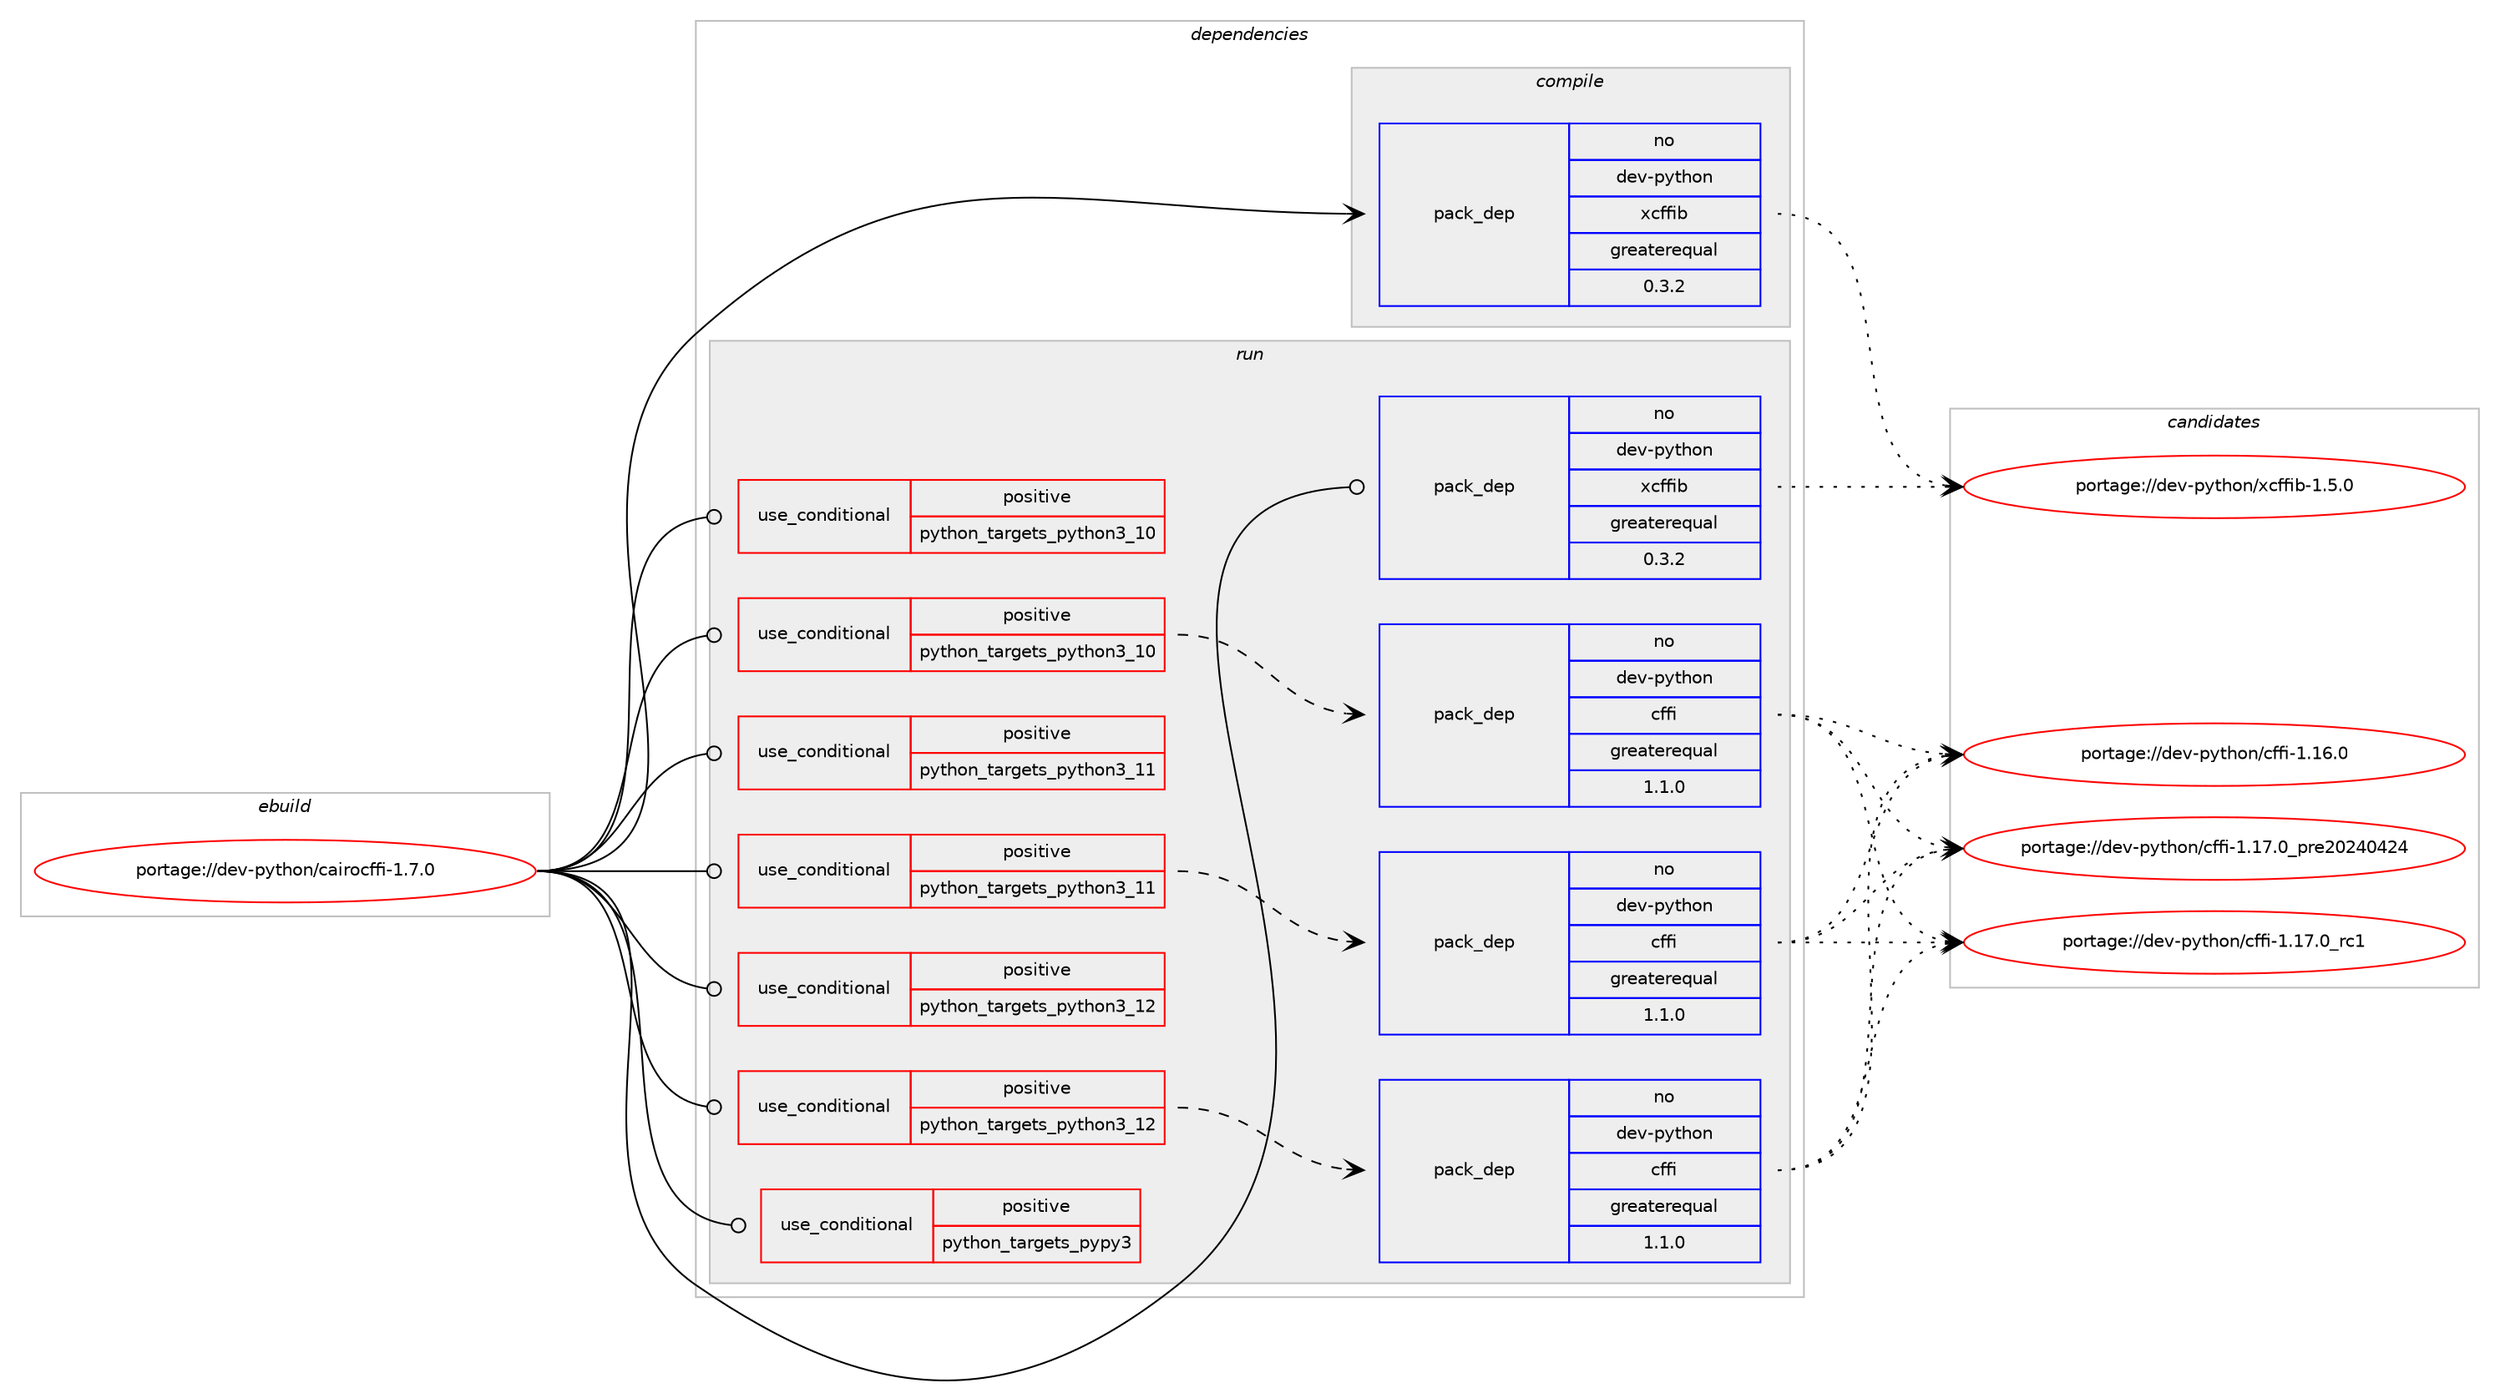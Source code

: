 digraph prolog {

# *************
# Graph options
# *************

newrank=true;
concentrate=true;
compound=true;
graph [rankdir=LR,fontname=Helvetica,fontsize=10,ranksep=1.5];#, ranksep=2.5, nodesep=0.2];
edge  [arrowhead=vee];
node  [fontname=Helvetica,fontsize=10];

# **********
# The ebuild
# **********

subgraph cluster_leftcol {
color=gray;
rank=same;
label=<<i>ebuild</i>>;
id [label="portage://dev-python/cairocffi-1.7.0", color=red, width=4, href="../dev-python/cairocffi-1.7.0.svg"];
}

# ****************
# The dependencies
# ****************

subgraph cluster_midcol {
color=gray;
label=<<i>dependencies</i>>;
subgraph cluster_compile {
fillcolor="#eeeeee";
style=filled;
label=<<i>compile</i>>;
subgraph pack40095 {
dependency71899 [label=<<TABLE BORDER="0" CELLBORDER="1" CELLSPACING="0" CELLPADDING="4" WIDTH="220"><TR><TD ROWSPAN="6" CELLPADDING="30">pack_dep</TD></TR><TR><TD WIDTH="110">no</TD></TR><TR><TD>dev-python</TD></TR><TR><TD>xcffib</TD></TR><TR><TD>greaterequal</TD></TR><TR><TD>0.3.2</TD></TR></TABLE>>, shape=none, color=blue];
}
id:e -> dependency71899:w [weight=20,style="solid",arrowhead="vee"];
# *** BEGIN UNKNOWN DEPENDENCY TYPE (TODO) ***
# id -> package_dependency(portage://dev-python/cairocffi-1.7.0,install,no,x11-libs,cairo,none,[,,],[slot(0),equal],[use(enable(X),none),use(enable(xcb),positive)])
# *** END UNKNOWN DEPENDENCY TYPE (TODO) ***

# *** BEGIN UNKNOWN DEPENDENCY TYPE (TODO) ***
# id -> package_dependency(portage://dev-python/cairocffi-1.7.0,install,no,x11-libs,gdk-pixbuf,none,[,,],[],[use(enable(jpeg),none)])
# *** END UNKNOWN DEPENDENCY TYPE (TODO) ***

}
subgraph cluster_compileandrun {
fillcolor="#eeeeee";
style=filled;
label=<<i>compile and run</i>>;
}
subgraph cluster_run {
fillcolor="#eeeeee";
style=filled;
label=<<i>run</i>>;
subgraph cond30592 {
dependency71900 [label=<<TABLE BORDER="0" CELLBORDER="1" CELLSPACING="0" CELLPADDING="4"><TR><TD ROWSPAN="3" CELLPADDING="10">use_conditional</TD></TR><TR><TD>positive</TD></TR><TR><TD>python_targets_pypy3</TD></TR></TABLE>>, shape=none, color=red];
# *** BEGIN UNKNOWN DEPENDENCY TYPE (TODO) ***
# dependency71900 -> package_dependency(portage://dev-python/cairocffi-1.7.0,run,no,dev-python,pypy3,none,[,,],any_same_slot,[])
# *** END UNKNOWN DEPENDENCY TYPE (TODO) ***

}
id:e -> dependency71900:w [weight=20,style="solid",arrowhead="odot"];
subgraph cond30593 {
dependency71901 [label=<<TABLE BORDER="0" CELLBORDER="1" CELLSPACING="0" CELLPADDING="4"><TR><TD ROWSPAN="3" CELLPADDING="10">use_conditional</TD></TR><TR><TD>positive</TD></TR><TR><TD>python_targets_python3_10</TD></TR></TABLE>>, shape=none, color=red];
# *** BEGIN UNKNOWN DEPENDENCY TYPE (TODO) ***
# dependency71901 -> package_dependency(portage://dev-python/cairocffi-1.7.0,run,no,dev-lang,python,none,[,,],[slot(3.10)],[])
# *** END UNKNOWN DEPENDENCY TYPE (TODO) ***

}
id:e -> dependency71901:w [weight=20,style="solid",arrowhead="odot"];
subgraph cond30594 {
dependency71902 [label=<<TABLE BORDER="0" CELLBORDER="1" CELLSPACING="0" CELLPADDING="4"><TR><TD ROWSPAN="3" CELLPADDING="10">use_conditional</TD></TR><TR><TD>positive</TD></TR><TR><TD>python_targets_python3_10</TD></TR></TABLE>>, shape=none, color=red];
subgraph pack40096 {
dependency71903 [label=<<TABLE BORDER="0" CELLBORDER="1" CELLSPACING="0" CELLPADDING="4" WIDTH="220"><TR><TD ROWSPAN="6" CELLPADDING="30">pack_dep</TD></TR><TR><TD WIDTH="110">no</TD></TR><TR><TD>dev-python</TD></TR><TR><TD>cffi</TD></TR><TR><TD>greaterequal</TD></TR><TR><TD>1.1.0</TD></TR></TABLE>>, shape=none, color=blue];
}
dependency71902:e -> dependency71903:w [weight=20,style="dashed",arrowhead="vee"];
}
id:e -> dependency71902:w [weight=20,style="solid",arrowhead="odot"];
subgraph cond30595 {
dependency71904 [label=<<TABLE BORDER="0" CELLBORDER="1" CELLSPACING="0" CELLPADDING="4"><TR><TD ROWSPAN="3" CELLPADDING="10">use_conditional</TD></TR><TR><TD>positive</TD></TR><TR><TD>python_targets_python3_11</TD></TR></TABLE>>, shape=none, color=red];
# *** BEGIN UNKNOWN DEPENDENCY TYPE (TODO) ***
# dependency71904 -> package_dependency(portage://dev-python/cairocffi-1.7.0,run,no,dev-lang,python,none,[,,],[slot(3.11)],[])
# *** END UNKNOWN DEPENDENCY TYPE (TODO) ***

}
id:e -> dependency71904:w [weight=20,style="solid",arrowhead="odot"];
subgraph cond30596 {
dependency71905 [label=<<TABLE BORDER="0" CELLBORDER="1" CELLSPACING="0" CELLPADDING="4"><TR><TD ROWSPAN="3" CELLPADDING="10">use_conditional</TD></TR><TR><TD>positive</TD></TR><TR><TD>python_targets_python3_11</TD></TR></TABLE>>, shape=none, color=red];
subgraph pack40097 {
dependency71906 [label=<<TABLE BORDER="0" CELLBORDER="1" CELLSPACING="0" CELLPADDING="4" WIDTH="220"><TR><TD ROWSPAN="6" CELLPADDING="30">pack_dep</TD></TR><TR><TD WIDTH="110">no</TD></TR><TR><TD>dev-python</TD></TR><TR><TD>cffi</TD></TR><TR><TD>greaterequal</TD></TR><TR><TD>1.1.0</TD></TR></TABLE>>, shape=none, color=blue];
}
dependency71905:e -> dependency71906:w [weight=20,style="dashed",arrowhead="vee"];
}
id:e -> dependency71905:w [weight=20,style="solid",arrowhead="odot"];
subgraph cond30597 {
dependency71907 [label=<<TABLE BORDER="0" CELLBORDER="1" CELLSPACING="0" CELLPADDING="4"><TR><TD ROWSPAN="3" CELLPADDING="10">use_conditional</TD></TR><TR><TD>positive</TD></TR><TR><TD>python_targets_python3_12</TD></TR></TABLE>>, shape=none, color=red];
# *** BEGIN UNKNOWN DEPENDENCY TYPE (TODO) ***
# dependency71907 -> package_dependency(portage://dev-python/cairocffi-1.7.0,run,no,dev-lang,python,none,[,,],[slot(3.12)],[])
# *** END UNKNOWN DEPENDENCY TYPE (TODO) ***

}
id:e -> dependency71907:w [weight=20,style="solid",arrowhead="odot"];
subgraph cond30598 {
dependency71908 [label=<<TABLE BORDER="0" CELLBORDER="1" CELLSPACING="0" CELLPADDING="4"><TR><TD ROWSPAN="3" CELLPADDING="10">use_conditional</TD></TR><TR><TD>positive</TD></TR><TR><TD>python_targets_python3_12</TD></TR></TABLE>>, shape=none, color=red];
subgraph pack40098 {
dependency71909 [label=<<TABLE BORDER="0" CELLBORDER="1" CELLSPACING="0" CELLPADDING="4" WIDTH="220"><TR><TD ROWSPAN="6" CELLPADDING="30">pack_dep</TD></TR><TR><TD WIDTH="110">no</TD></TR><TR><TD>dev-python</TD></TR><TR><TD>cffi</TD></TR><TR><TD>greaterequal</TD></TR><TR><TD>1.1.0</TD></TR></TABLE>>, shape=none, color=blue];
}
dependency71908:e -> dependency71909:w [weight=20,style="dashed",arrowhead="vee"];
}
id:e -> dependency71908:w [weight=20,style="solid",arrowhead="odot"];
subgraph pack40099 {
dependency71910 [label=<<TABLE BORDER="0" CELLBORDER="1" CELLSPACING="0" CELLPADDING="4" WIDTH="220"><TR><TD ROWSPAN="6" CELLPADDING="30">pack_dep</TD></TR><TR><TD WIDTH="110">no</TD></TR><TR><TD>dev-python</TD></TR><TR><TD>xcffib</TD></TR><TR><TD>greaterequal</TD></TR><TR><TD>0.3.2</TD></TR></TABLE>>, shape=none, color=blue];
}
id:e -> dependency71910:w [weight=20,style="solid",arrowhead="odot"];
# *** BEGIN UNKNOWN DEPENDENCY TYPE (TODO) ***
# id -> package_dependency(portage://dev-python/cairocffi-1.7.0,run,no,x11-libs,cairo,none,[,,],[slot(0),equal],[use(enable(X),none),use(enable(xcb),positive)])
# *** END UNKNOWN DEPENDENCY TYPE (TODO) ***

# *** BEGIN UNKNOWN DEPENDENCY TYPE (TODO) ***
# id -> package_dependency(portage://dev-python/cairocffi-1.7.0,run,no,x11-libs,gdk-pixbuf,none,[,,],[],[use(enable(jpeg),none)])
# *** END UNKNOWN DEPENDENCY TYPE (TODO) ***

}
}

# **************
# The candidates
# **************

subgraph cluster_choices {
rank=same;
color=gray;
label=<<i>candidates</i>>;

subgraph choice40095 {
color=black;
nodesep=1;
choice10010111845112121116104111110471209910210210598454946534648 [label="portage://dev-python/xcffib-1.5.0", color=red, width=4,href="../dev-python/xcffib-1.5.0.svg"];
dependency71899:e -> choice10010111845112121116104111110471209910210210598454946534648:w [style=dotted,weight="100"];
}
subgraph choice40096 {
color=black;
nodesep=1;
choice10010111845112121116104111110479910210210545494649544648 [label="portage://dev-python/cffi-1.16.0", color=red, width=4,href="../dev-python/cffi-1.16.0.svg"];
choice10010111845112121116104111110479910210210545494649554648951121141015048505248525052 [label="portage://dev-python/cffi-1.17.0_pre20240424", color=red, width=4,href="../dev-python/cffi-1.17.0_pre20240424.svg"];
choice10010111845112121116104111110479910210210545494649554648951149949 [label="portage://dev-python/cffi-1.17.0_rc1", color=red, width=4,href="../dev-python/cffi-1.17.0_rc1.svg"];
dependency71903:e -> choice10010111845112121116104111110479910210210545494649544648:w [style=dotted,weight="100"];
dependency71903:e -> choice10010111845112121116104111110479910210210545494649554648951121141015048505248525052:w [style=dotted,weight="100"];
dependency71903:e -> choice10010111845112121116104111110479910210210545494649554648951149949:w [style=dotted,weight="100"];
}
subgraph choice40097 {
color=black;
nodesep=1;
choice10010111845112121116104111110479910210210545494649544648 [label="portage://dev-python/cffi-1.16.0", color=red, width=4,href="../dev-python/cffi-1.16.0.svg"];
choice10010111845112121116104111110479910210210545494649554648951121141015048505248525052 [label="portage://dev-python/cffi-1.17.0_pre20240424", color=red, width=4,href="../dev-python/cffi-1.17.0_pre20240424.svg"];
choice10010111845112121116104111110479910210210545494649554648951149949 [label="portage://dev-python/cffi-1.17.0_rc1", color=red, width=4,href="../dev-python/cffi-1.17.0_rc1.svg"];
dependency71906:e -> choice10010111845112121116104111110479910210210545494649544648:w [style=dotted,weight="100"];
dependency71906:e -> choice10010111845112121116104111110479910210210545494649554648951121141015048505248525052:w [style=dotted,weight="100"];
dependency71906:e -> choice10010111845112121116104111110479910210210545494649554648951149949:w [style=dotted,weight="100"];
}
subgraph choice40098 {
color=black;
nodesep=1;
choice10010111845112121116104111110479910210210545494649544648 [label="portage://dev-python/cffi-1.16.0", color=red, width=4,href="../dev-python/cffi-1.16.0.svg"];
choice10010111845112121116104111110479910210210545494649554648951121141015048505248525052 [label="portage://dev-python/cffi-1.17.0_pre20240424", color=red, width=4,href="../dev-python/cffi-1.17.0_pre20240424.svg"];
choice10010111845112121116104111110479910210210545494649554648951149949 [label="portage://dev-python/cffi-1.17.0_rc1", color=red, width=4,href="../dev-python/cffi-1.17.0_rc1.svg"];
dependency71909:e -> choice10010111845112121116104111110479910210210545494649544648:w [style=dotted,weight="100"];
dependency71909:e -> choice10010111845112121116104111110479910210210545494649554648951121141015048505248525052:w [style=dotted,weight="100"];
dependency71909:e -> choice10010111845112121116104111110479910210210545494649554648951149949:w [style=dotted,weight="100"];
}
subgraph choice40099 {
color=black;
nodesep=1;
choice10010111845112121116104111110471209910210210598454946534648 [label="portage://dev-python/xcffib-1.5.0", color=red, width=4,href="../dev-python/xcffib-1.5.0.svg"];
dependency71910:e -> choice10010111845112121116104111110471209910210210598454946534648:w [style=dotted,weight="100"];
}
}

}
